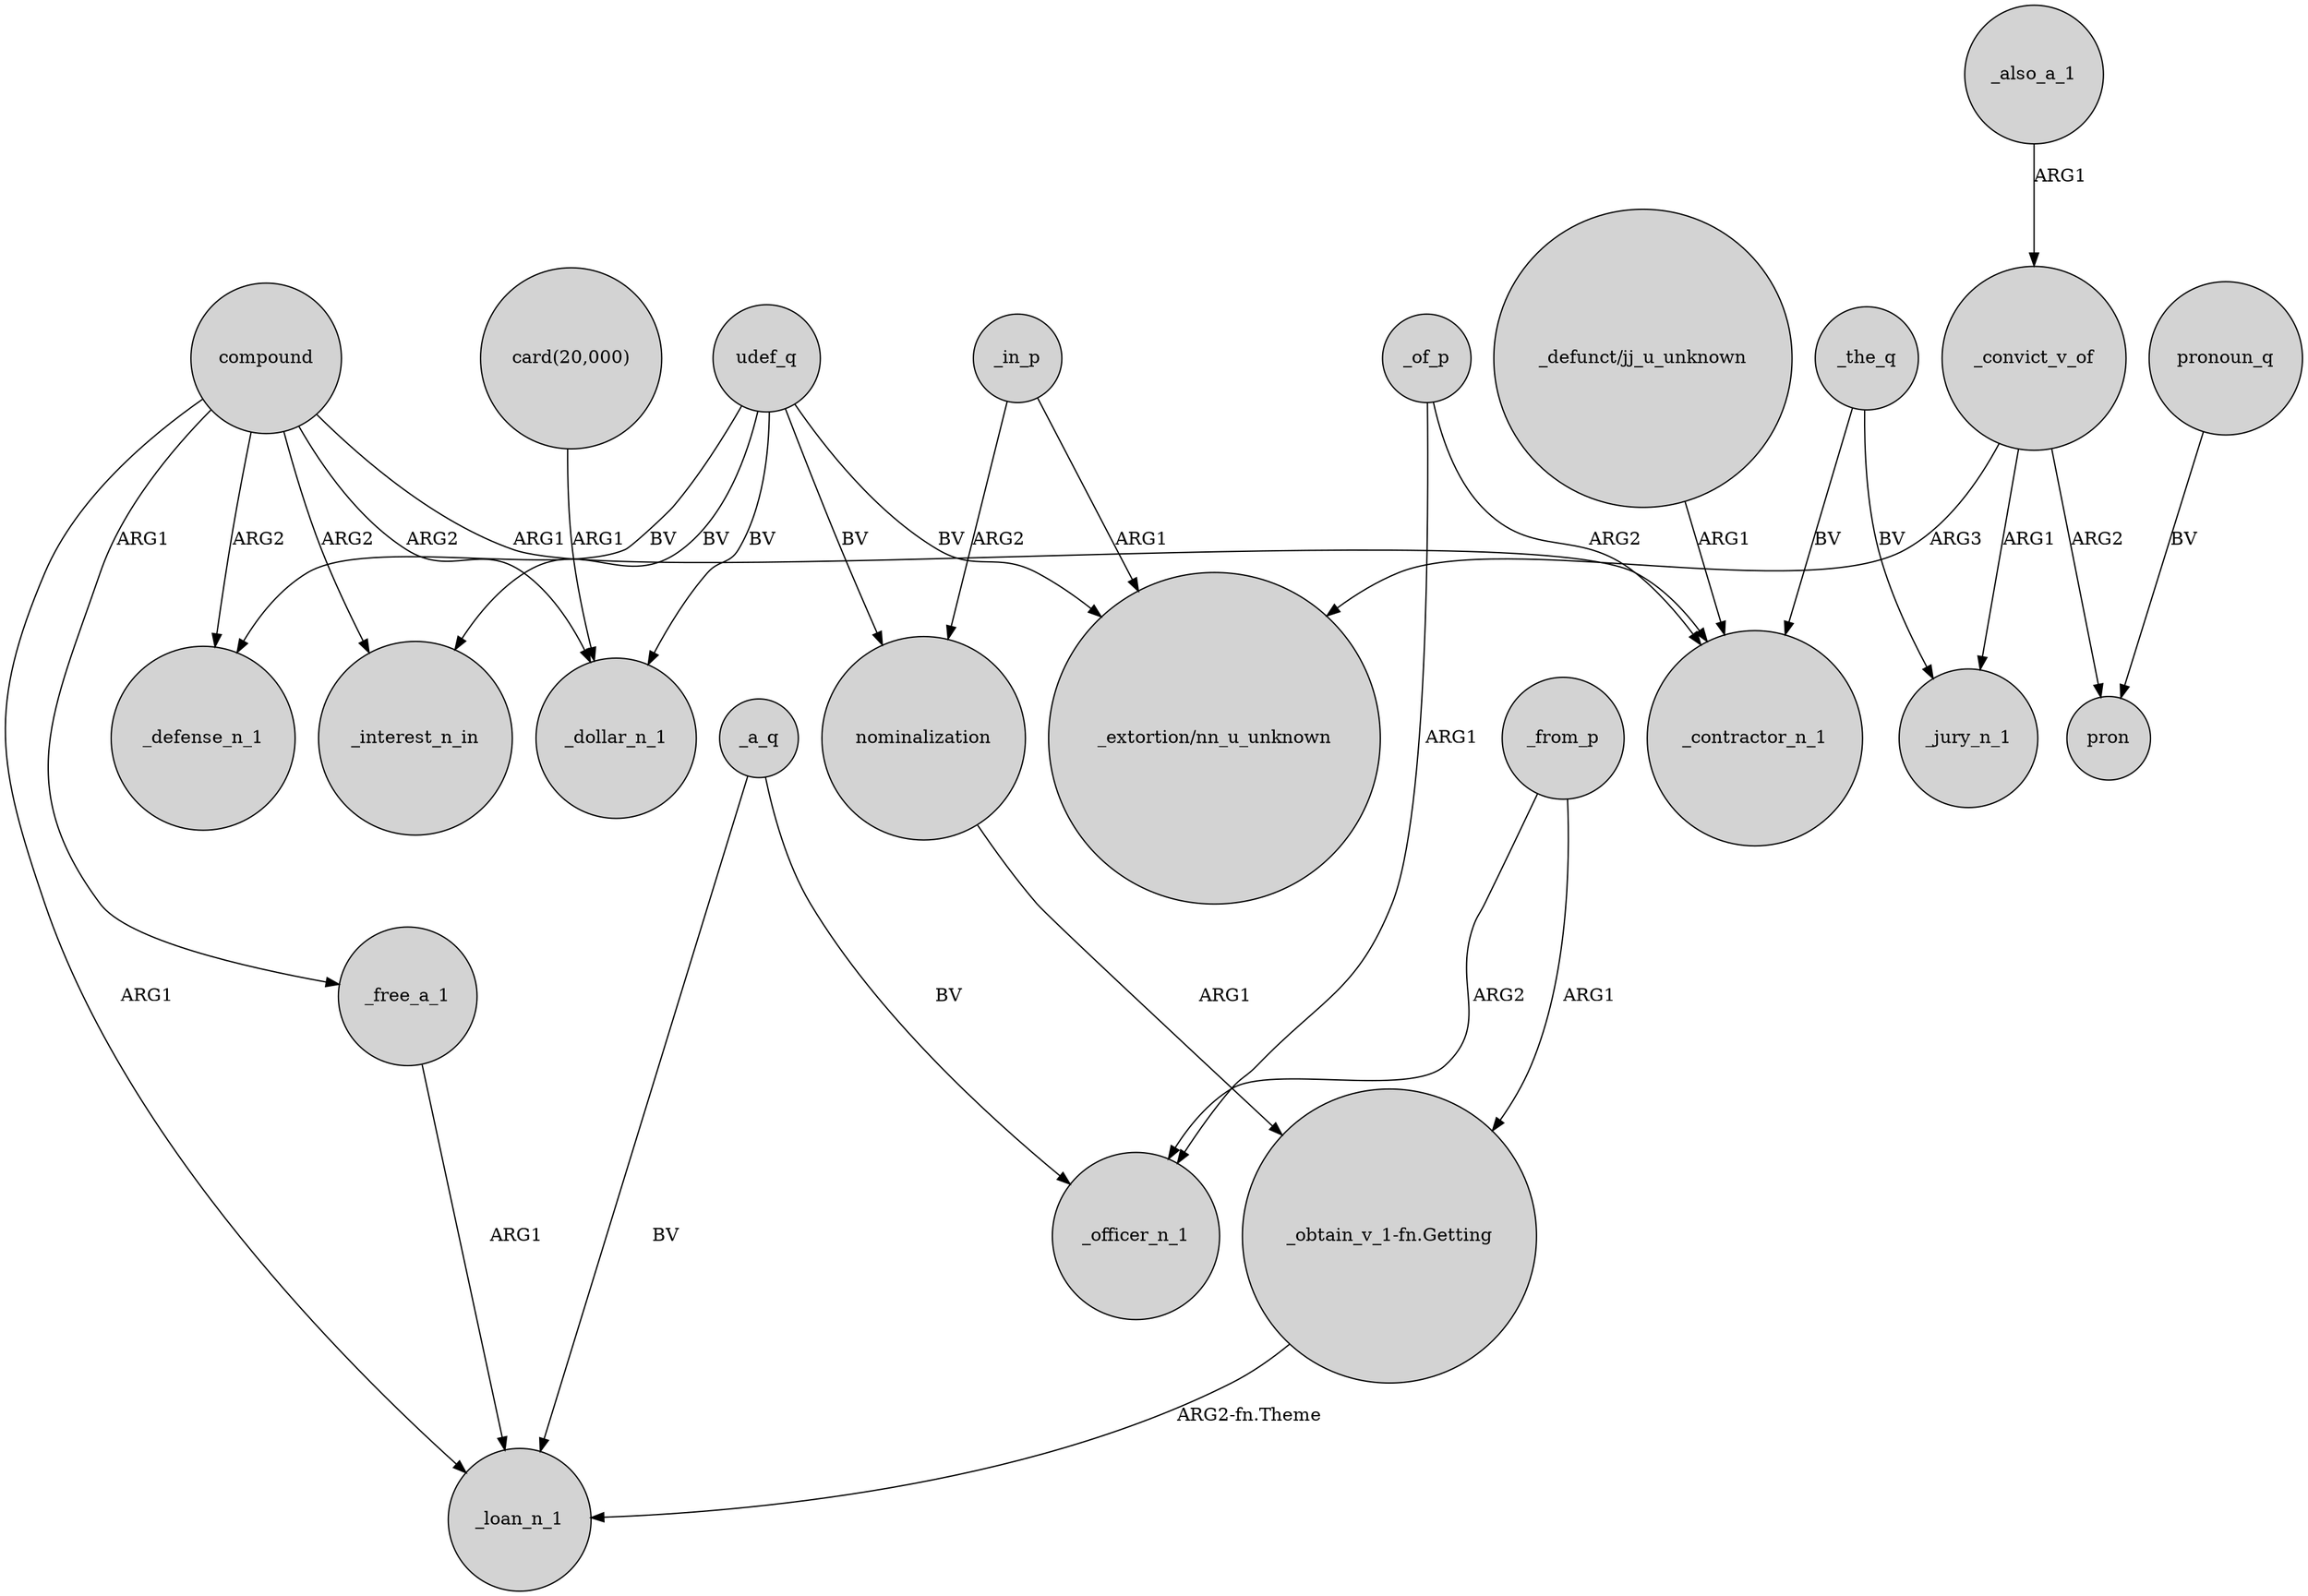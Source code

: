 digraph {
	node [shape=circle style=filled]
	_a_q -> _loan_n_1 [label=BV]
	"_obtain_v_1-fn.Getting" -> _loan_n_1 [label="ARG2-fn.Theme"]
	compound -> _contractor_n_1 [label=ARG1]
	compound -> _free_a_1 [label=ARG1]
	_a_q -> _officer_n_1 [label=BV]
	_of_p -> _contractor_n_1 [label=ARG2]
	_convict_v_of -> pron [label=ARG2]
	udef_q -> _interest_n_in [label=BV]
	compound -> _defense_n_1 [label=ARG2]
	compound -> _interest_n_in [label=ARG2]
	_free_a_1 -> _loan_n_1 [label=ARG1]
	_convict_v_of -> "_extortion/nn_u_unknown" [label=ARG3]
	pronoun_q -> pron [label=BV]
	udef_q -> _defense_n_1 [label=BV]
	udef_q -> "_extortion/nn_u_unknown" [label=BV]
	"card(20,000)" -> _dollar_n_1 [label=ARG1]
	_also_a_1 -> _convict_v_of [label=ARG1]
	nominalization -> "_obtain_v_1-fn.Getting" [label=ARG1]
	_in_p -> "_extortion/nn_u_unknown" [label=ARG1]
	compound -> _loan_n_1 [label=ARG1]
	udef_q -> nominalization [label=BV]
	_from_p -> "_obtain_v_1-fn.Getting" [label=ARG1]
	_of_p -> _officer_n_1 [label=ARG1]
	"_defunct/jj_u_unknown" -> _contractor_n_1 [label=ARG1]
	_the_q -> _contractor_n_1 [label=BV]
	_in_p -> nominalization [label=ARG2]
	compound -> _dollar_n_1 [label=ARG2]
	_from_p -> _officer_n_1 [label=ARG2]
	_convict_v_of -> _jury_n_1 [label=ARG1]
	_the_q -> _jury_n_1 [label=BV]
	udef_q -> _dollar_n_1 [label=BV]
}
